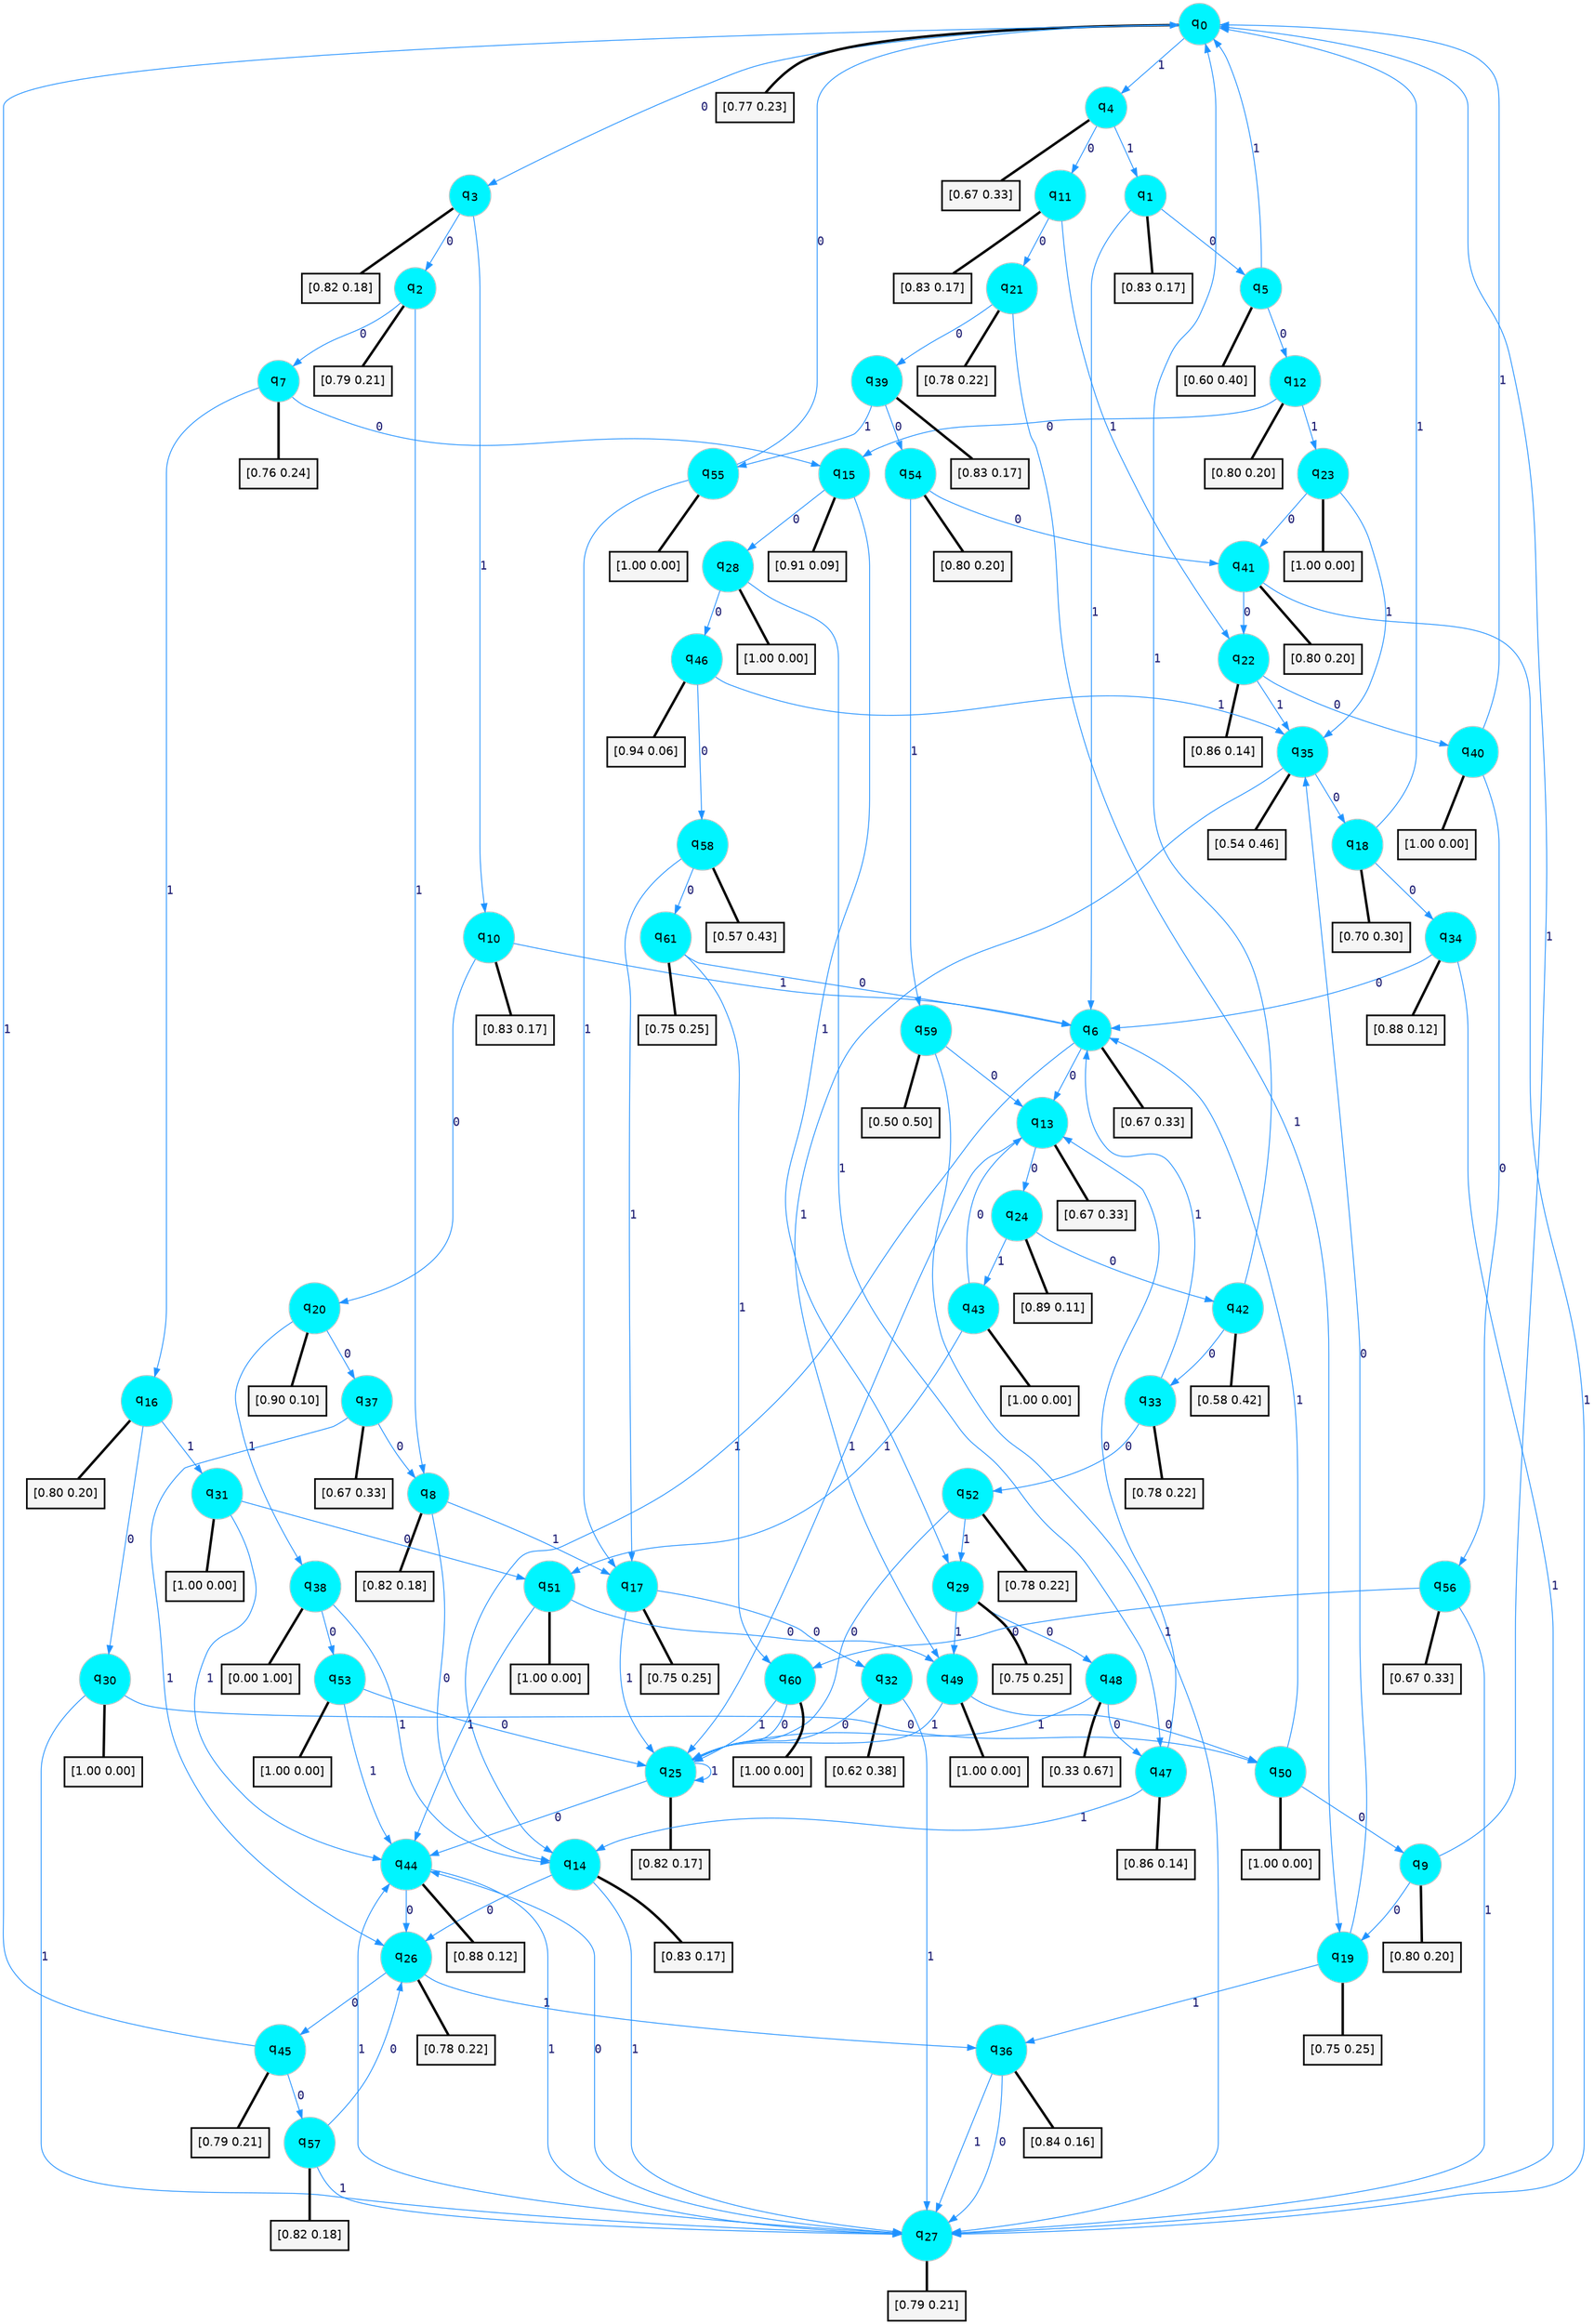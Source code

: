 digraph G {
graph [
bgcolor=transparent, dpi=300, rankdir=TD, size="40,25"];
node [
color=gray, fillcolor=turquoise1, fontcolor=black, fontname=Helvetica, fontsize=16, fontweight=bold, shape=circle, style=filled];
edge [
arrowsize=1, color=dodgerblue1, fontcolor=midnightblue, fontname=courier, fontweight=bold, penwidth=1, style=solid, weight=20];
0[label=<q<SUB>0</SUB>>];
1[label=<q<SUB>1</SUB>>];
2[label=<q<SUB>2</SUB>>];
3[label=<q<SUB>3</SUB>>];
4[label=<q<SUB>4</SUB>>];
5[label=<q<SUB>5</SUB>>];
6[label=<q<SUB>6</SUB>>];
7[label=<q<SUB>7</SUB>>];
8[label=<q<SUB>8</SUB>>];
9[label=<q<SUB>9</SUB>>];
10[label=<q<SUB>10</SUB>>];
11[label=<q<SUB>11</SUB>>];
12[label=<q<SUB>12</SUB>>];
13[label=<q<SUB>13</SUB>>];
14[label=<q<SUB>14</SUB>>];
15[label=<q<SUB>15</SUB>>];
16[label=<q<SUB>16</SUB>>];
17[label=<q<SUB>17</SUB>>];
18[label=<q<SUB>18</SUB>>];
19[label=<q<SUB>19</SUB>>];
20[label=<q<SUB>20</SUB>>];
21[label=<q<SUB>21</SUB>>];
22[label=<q<SUB>22</SUB>>];
23[label=<q<SUB>23</SUB>>];
24[label=<q<SUB>24</SUB>>];
25[label=<q<SUB>25</SUB>>];
26[label=<q<SUB>26</SUB>>];
27[label=<q<SUB>27</SUB>>];
28[label=<q<SUB>28</SUB>>];
29[label=<q<SUB>29</SUB>>];
30[label=<q<SUB>30</SUB>>];
31[label=<q<SUB>31</SUB>>];
32[label=<q<SUB>32</SUB>>];
33[label=<q<SUB>33</SUB>>];
34[label=<q<SUB>34</SUB>>];
35[label=<q<SUB>35</SUB>>];
36[label=<q<SUB>36</SUB>>];
37[label=<q<SUB>37</SUB>>];
38[label=<q<SUB>38</SUB>>];
39[label=<q<SUB>39</SUB>>];
40[label=<q<SUB>40</SUB>>];
41[label=<q<SUB>41</SUB>>];
42[label=<q<SUB>42</SUB>>];
43[label=<q<SUB>43</SUB>>];
44[label=<q<SUB>44</SUB>>];
45[label=<q<SUB>45</SUB>>];
46[label=<q<SUB>46</SUB>>];
47[label=<q<SUB>47</SUB>>];
48[label=<q<SUB>48</SUB>>];
49[label=<q<SUB>49</SUB>>];
50[label=<q<SUB>50</SUB>>];
51[label=<q<SUB>51</SUB>>];
52[label=<q<SUB>52</SUB>>];
53[label=<q<SUB>53</SUB>>];
54[label=<q<SUB>54</SUB>>];
55[label=<q<SUB>55</SUB>>];
56[label=<q<SUB>56</SUB>>];
57[label=<q<SUB>57</SUB>>];
58[label=<q<SUB>58</SUB>>];
59[label=<q<SUB>59</SUB>>];
60[label=<q<SUB>60</SUB>>];
61[label=<q<SUB>61</SUB>>];
62[label="[0.77 0.23]", shape=box,fontcolor=black, fontname=Helvetica, fontsize=14, penwidth=2, fillcolor=whitesmoke,color=black];
63[label="[0.83 0.17]", shape=box,fontcolor=black, fontname=Helvetica, fontsize=14, penwidth=2, fillcolor=whitesmoke,color=black];
64[label="[0.79 0.21]", shape=box,fontcolor=black, fontname=Helvetica, fontsize=14, penwidth=2, fillcolor=whitesmoke,color=black];
65[label="[0.82 0.18]", shape=box,fontcolor=black, fontname=Helvetica, fontsize=14, penwidth=2, fillcolor=whitesmoke,color=black];
66[label="[0.67 0.33]", shape=box,fontcolor=black, fontname=Helvetica, fontsize=14, penwidth=2, fillcolor=whitesmoke,color=black];
67[label="[0.60 0.40]", shape=box,fontcolor=black, fontname=Helvetica, fontsize=14, penwidth=2, fillcolor=whitesmoke,color=black];
68[label="[0.67 0.33]", shape=box,fontcolor=black, fontname=Helvetica, fontsize=14, penwidth=2, fillcolor=whitesmoke,color=black];
69[label="[0.76 0.24]", shape=box,fontcolor=black, fontname=Helvetica, fontsize=14, penwidth=2, fillcolor=whitesmoke,color=black];
70[label="[0.82 0.18]", shape=box,fontcolor=black, fontname=Helvetica, fontsize=14, penwidth=2, fillcolor=whitesmoke,color=black];
71[label="[0.80 0.20]", shape=box,fontcolor=black, fontname=Helvetica, fontsize=14, penwidth=2, fillcolor=whitesmoke,color=black];
72[label="[0.83 0.17]", shape=box,fontcolor=black, fontname=Helvetica, fontsize=14, penwidth=2, fillcolor=whitesmoke,color=black];
73[label="[0.83 0.17]", shape=box,fontcolor=black, fontname=Helvetica, fontsize=14, penwidth=2, fillcolor=whitesmoke,color=black];
74[label="[0.80 0.20]", shape=box,fontcolor=black, fontname=Helvetica, fontsize=14, penwidth=2, fillcolor=whitesmoke,color=black];
75[label="[0.67 0.33]", shape=box,fontcolor=black, fontname=Helvetica, fontsize=14, penwidth=2, fillcolor=whitesmoke,color=black];
76[label="[0.83 0.17]", shape=box,fontcolor=black, fontname=Helvetica, fontsize=14, penwidth=2, fillcolor=whitesmoke,color=black];
77[label="[0.91 0.09]", shape=box,fontcolor=black, fontname=Helvetica, fontsize=14, penwidth=2, fillcolor=whitesmoke,color=black];
78[label="[0.80 0.20]", shape=box,fontcolor=black, fontname=Helvetica, fontsize=14, penwidth=2, fillcolor=whitesmoke,color=black];
79[label="[0.75 0.25]", shape=box,fontcolor=black, fontname=Helvetica, fontsize=14, penwidth=2, fillcolor=whitesmoke,color=black];
80[label="[0.70 0.30]", shape=box,fontcolor=black, fontname=Helvetica, fontsize=14, penwidth=2, fillcolor=whitesmoke,color=black];
81[label="[0.75 0.25]", shape=box,fontcolor=black, fontname=Helvetica, fontsize=14, penwidth=2, fillcolor=whitesmoke,color=black];
82[label="[0.90 0.10]", shape=box,fontcolor=black, fontname=Helvetica, fontsize=14, penwidth=2, fillcolor=whitesmoke,color=black];
83[label="[0.78 0.22]", shape=box,fontcolor=black, fontname=Helvetica, fontsize=14, penwidth=2, fillcolor=whitesmoke,color=black];
84[label="[0.86 0.14]", shape=box,fontcolor=black, fontname=Helvetica, fontsize=14, penwidth=2, fillcolor=whitesmoke,color=black];
85[label="[1.00 0.00]", shape=box,fontcolor=black, fontname=Helvetica, fontsize=14, penwidth=2, fillcolor=whitesmoke,color=black];
86[label="[0.89 0.11]", shape=box,fontcolor=black, fontname=Helvetica, fontsize=14, penwidth=2, fillcolor=whitesmoke,color=black];
87[label="[0.82 0.17]", shape=box,fontcolor=black, fontname=Helvetica, fontsize=14, penwidth=2, fillcolor=whitesmoke,color=black];
88[label="[0.78 0.22]", shape=box,fontcolor=black, fontname=Helvetica, fontsize=14, penwidth=2, fillcolor=whitesmoke,color=black];
89[label="[0.79 0.21]", shape=box,fontcolor=black, fontname=Helvetica, fontsize=14, penwidth=2, fillcolor=whitesmoke,color=black];
90[label="[1.00 0.00]", shape=box,fontcolor=black, fontname=Helvetica, fontsize=14, penwidth=2, fillcolor=whitesmoke,color=black];
91[label="[0.75 0.25]", shape=box,fontcolor=black, fontname=Helvetica, fontsize=14, penwidth=2, fillcolor=whitesmoke,color=black];
92[label="[1.00 0.00]", shape=box,fontcolor=black, fontname=Helvetica, fontsize=14, penwidth=2, fillcolor=whitesmoke,color=black];
93[label="[1.00 0.00]", shape=box,fontcolor=black, fontname=Helvetica, fontsize=14, penwidth=2, fillcolor=whitesmoke,color=black];
94[label="[0.62 0.38]", shape=box,fontcolor=black, fontname=Helvetica, fontsize=14, penwidth=2, fillcolor=whitesmoke,color=black];
95[label="[0.78 0.22]", shape=box,fontcolor=black, fontname=Helvetica, fontsize=14, penwidth=2, fillcolor=whitesmoke,color=black];
96[label="[0.88 0.12]", shape=box,fontcolor=black, fontname=Helvetica, fontsize=14, penwidth=2, fillcolor=whitesmoke,color=black];
97[label="[0.54 0.46]", shape=box,fontcolor=black, fontname=Helvetica, fontsize=14, penwidth=2, fillcolor=whitesmoke,color=black];
98[label="[0.84 0.16]", shape=box,fontcolor=black, fontname=Helvetica, fontsize=14, penwidth=2, fillcolor=whitesmoke,color=black];
99[label="[0.67 0.33]", shape=box,fontcolor=black, fontname=Helvetica, fontsize=14, penwidth=2, fillcolor=whitesmoke,color=black];
100[label="[0.00 1.00]", shape=box,fontcolor=black, fontname=Helvetica, fontsize=14, penwidth=2, fillcolor=whitesmoke,color=black];
101[label="[0.83 0.17]", shape=box,fontcolor=black, fontname=Helvetica, fontsize=14, penwidth=2, fillcolor=whitesmoke,color=black];
102[label="[1.00 0.00]", shape=box,fontcolor=black, fontname=Helvetica, fontsize=14, penwidth=2, fillcolor=whitesmoke,color=black];
103[label="[0.80 0.20]", shape=box,fontcolor=black, fontname=Helvetica, fontsize=14, penwidth=2, fillcolor=whitesmoke,color=black];
104[label="[0.58 0.42]", shape=box,fontcolor=black, fontname=Helvetica, fontsize=14, penwidth=2, fillcolor=whitesmoke,color=black];
105[label="[1.00 0.00]", shape=box,fontcolor=black, fontname=Helvetica, fontsize=14, penwidth=2, fillcolor=whitesmoke,color=black];
106[label="[0.88 0.12]", shape=box,fontcolor=black, fontname=Helvetica, fontsize=14, penwidth=2, fillcolor=whitesmoke,color=black];
107[label="[0.79 0.21]", shape=box,fontcolor=black, fontname=Helvetica, fontsize=14, penwidth=2, fillcolor=whitesmoke,color=black];
108[label="[0.94 0.06]", shape=box,fontcolor=black, fontname=Helvetica, fontsize=14, penwidth=2, fillcolor=whitesmoke,color=black];
109[label="[0.86 0.14]", shape=box,fontcolor=black, fontname=Helvetica, fontsize=14, penwidth=2, fillcolor=whitesmoke,color=black];
110[label="[0.33 0.67]", shape=box,fontcolor=black, fontname=Helvetica, fontsize=14, penwidth=2, fillcolor=whitesmoke,color=black];
111[label="[1.00 0.00]", shape=box,fontcolor=black, fontname=Helvetica, fontsize=14, penwidth=2, fillcolor=whitesmoke,color=black];
112[label="[1.00 0.00]", shape=box,fontcolor=black, fontname=Helvetica, fontsize=14, penwidth=2, fillcolor=whitesmoke,color=black];
113[label="[1.00 0.00]", shape=box,fontcolor=black, fontname=Helvetica, fontsize=14, penwidth=2, fillcolor=whitesmoke,color=black];
114[label="[0.78 0.22]", shape=box,fontcolor=black, fontname=Helvetica, fontsize=14, penwidth=2, fillcolor=whitesmoke,color=black];
115[label="[1.00 0.00]", shape=box,fontcolor=black, fontname=Helvetica, fontsize=14, penwidth=2, fillcolor=whitesmoke,color=black];
116[label="[0.80 0.20]", shape=box,fontcolor=black, fontname=Helvetica, fontsize=14, penwidth=2, fillcolor=whitesmoke,color=black];
117[label="[1.00 0.00]", shape=box,fontcolor=black, fontname=Helvetica, fontsize=14, penwidth=2, fillcolor=whitesmoke,color=black];
118[label="[0.67 0.33]", shape=box,fontcolor=black, fontname=Helvetica, fontsize=14, penwidth=2, fillcolor=whitesmoke,color=black];
119[label="[0.82 0.18]", shape=box,fontcolor=black, fontname=Helvetica, fontsize=14, penwidth=2, fillcolor=whitesmoke,color=black];
120[label="[0.57 0.43]", shape=box,fontcolor=black, fontname=Helvetica, fontsize=14, penwidth=2, fillcolor=whitesmoke,color=black];
121[label="[0.50 0.50]", shape=box,fontcolor=black, fontname=Helvetica, fontsize=14, penwidth=2, fillcolor=whitesmoke,color=black];
122[label="[1.00 0.00]", shape=box,fontcolor=black, fontname=Helvetica, fontsize=14, penwidth=2, fillcolor=whitesmoke,color=black];
123[label="[0.75 0.25]", shape=box,fontcolor=black, fontname=Helvetica, fontsize=14, penwidth=2, fillcolor=whitesmoke,color=black];
0->3 [label=0];
0->4 [label=1];
0->62 [arrowhead=none, penwidth=3,color=black];
1->5 [label=0];
1->6 [label=1];
1->63 [arrowhead=none, penwidth=3,color=black];
2->7 [label=0];
2->8 [label=1];
2->64 [arrowhead=none, penwidth=3,color=black];
3->2 [label=0];
3->10 [label=1];
3->65 [arrowhead=none, penwidth=3,color=black];
4->11 [label=0];
4->1 [label=1];
4->66 [arrowhead=none, penwidth=3,color=black];
5->12 [label=0];
5->0 [label=1];
5->67 [arrowhead=none, penwidth=3,color=black];
6->13 [label=0];
6->14 [label=1];
6->68 [arrowhead=none, penwidth=3,color=black];
7->15 [label=0];
7->16 [label=1];
7->69 [arrowhead=none, penwidth=3,color=black];
8->14 [label=0];
8->17 [label=1];
8->70 [arrowhead=none, penwidth=3,color=black];
9->19 [label=0];
9->0 [label=1];
9->71 [arrowhead=none, penwidth=3,color=black];
10->20 [label=0];
10->6 [label=1];
10->72 [arrowhead=none, penwidth=3,color=black];
11->21 [label=0];
11->22 [label=1];
11->73 [arrowhead=none, penwidth=3,color=black];
12->15 [label=0];
12->23 [label=1];
12->74 [arrowhead=none, penwidth=3,color=black];
13->24 [label=0];
13->25 [label=1];
13->75 [arrowhead=none, penwidth=3,color=black];
14->26 [label=0];
14->27 [label=1];
14->76 [arrowhead=none, penwidth=3,color=black];
15->28 [label=0];
15->29 [label=1];
15->77 [arrowhead=none, penwidth=3,color=black];
16->30 [label=0];
16->31 [label=1];
16->78 [arrowhead=none, penwidth=3,color=black];
17->32 [label=0];
17->25 [label=1];
17->79 [arrowhead=none, penwidth=3,color=black];
18->34 [label=0];
18->0 [label=1];
18->80 [arrowhead=none, penwidth=3,color=black];
19->35 [label=0];
19->36 [label=1];
19->81 [arrowhead=none, penwidth=3,color=black];
20->37 [label=0];
20->38 [label=1];
20->82 [arrowhead=none, penwidth=3,color=black];
21->39 [label=0];
21->19 [label=1];
21->83 [arrowhead=none, penwidth=3,color=black];
22->40 [label=0];
22->35 [label=1];
22->84 [arrowhead=none, penwidth=3,color=black];
23->41 [label=0];
23->35 [label=1];
23->85 [arrowhead=none, penwidth=3,color=black];
24->42 [label=0];
24->43 [label=1];
24->86 [arrowhead=none, penwidth=3,color=black];
25->44 [label=0];
25->25 [label=1];
25->87 [arrowhead=none, penwidth=3,color=black];
26->45 [label=0];
26->36 [label=1];
26->88 [arrowhead=none, penwidth=3,color=black];
27->44 [label=0];
27->44 [label=1];
27->89 [arrowhead=none, penwidth=3,color=black];
28->46 [label=0];
28->47 [label=1];
28->90 [arrowhead=none, penwidth=3,color=black];
29->48 [label=0];
29->49 [label=1];
29->91 [arrowhead=none, penwidth=3,color=black];
30->50 [label=0];
30->27 [label=1];
30->92 [arrowhead=none, penwidth=3,color=black];
31->51 [label=0];
31->44 [label=1];
31->93 [arrowhead=none, penwidth=3,color=black];
32->25 [label=0];
32->27 [label=1];
32->94 [arrowhead=none, penwidth=3,color=black];
33->52 [label=0];
33->6 [label=1];
33->95 [arrowhead=none, penwidth=3,color=black];
34->6 [label=0];
34->27 [label=1];
34->96 [arrowhead=none, penwidth=3,color=black];
35->18 [label=0];
35->49 [label=1];
35->97 [arrowhead=none, penwidth=3,color=black];
36->27 [label=0];
36->27 [label=1];
36->98 [arrowhead=none, penwidth=3,color=black];
37->8 [label=0];
37->26 [label=1];
37->99 [arrowhead=none, penwidth=3,color=black];
38->53 [label=0];
38->14 [label=1];
38->100 [arrowhead=none, penwidth=3,color=black];
39->54 [label=0];
39->55 [label=1];
39->101 [arrowhead=none, penwidth=3,color=black];
40->56 [label=0];
40->0 [label=1];
40->102 [arrowhead=none, penwidth=3,color=black];
41->22 [label=0];
41->27 [label=1];
41->103 [arrowhead=none, penwidth=3,color=black];
42->33 [label=0];
42->0 [label=1];
42->104 [arrowhead=none, penwidth=3,color=black];
43->13 [label=0];
43->51 [label=1];
43->105 [arrowhead=none, penwidth=3,color=black];
44->26 [label=0];
44->27 [label=1];
44->106 [arrowhead=none, penwidth=3,color=black];
45->57 [label=0];
45->0 [label=1];
45->107 [arrowhead=none, penwidth=3,color=black];
46->58 [label=0];
46->35 [label=1];
46->108 [arrowhead=none, penwidth=3,color=black];
47->13 [label=0];
47->14 [label=1];
47->109 [arrowhead=none, penwidth=3,color=black];
48->47 [label=0];
48->25 [label=1];
48->110 [arrowhead=none, penwidth=3,color=black];
49->50 [label=0];
49->25 [label=1];
49->111 [arrowhead=none, penwidth=3,color=black];
50->9 [label=0];
50->6 [label=1];
50->112 [arrowhead=none, penwidth=3,color=black];
51->49 [label=0];
51->44 [label=1];
51->113 [arrowhead=none, penwidth=3,color=black];
52->25 [label=0];
52->29 [label=1];
52->114 [arrowhead=none, penwidth=3,color=black];
53->25 [label=0];
53->44 [label=1];
53->115 [arrowhead=none, penwidth=3,color=black];
54->41 [label=0];
54->59 [label=1];
54->116 [arrowhead=none, penwidth=3,color=black];
55->0 [label=0];
55->17 [label=1];
55->117 [arrowhead=none, penwidth=3,color=black];
56->60 [label=0];
56->27 [label=1];
56->118 [arrowhead=none, penwidth=3,color=black];
57->26 [label=0];
57->27 [label=1];
57->119 [arrowhead=none, penwidth=3,color=black];
58->61 [label=0];
58->17 [label=1];
58->120 [arrowhead=none, penwidth=3,color=black];
59->13 [label=0];
59->27 [label=1];
59->121 [arrowhead=none, penwidth=3,color=black];
60->25 [label=0];
60->25 [label=1];
60->122 [arrowhead=none, penwidth=3,color=black];
61->6 [label=0];
61->60 [label=1];
61->123 [arrowhead=none, penwidth=3,color=black];
}

